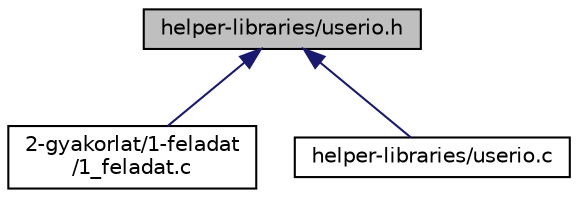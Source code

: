 digraph "helper-libraries/userio.h"
{
 // LATEX_PDF_SIZE
  edge [fontname="Helvetica",fontsize="10",labelfontname="Helvetica",labelfontsize="10"];
  node [fontname="Helvetica",fontsize="10",shape=record];
  Node1 [label="helper-libraries/userio.h",height=0.2,width=0.4,color="black", fillcolor="grey75", style="filled", fontcolor="black",tooltip=" "];
  Node1 -> Node2 [dir="back",color="midnightblue",fontsize="10",style="solid",fontname="Helvetica"];
  Node2 [label="2-gyakorlat/1-feladat\l/1_feladat.c",height=0.2,width=0.4,color="black", fillcolor="white", style="filled",URL="$df/d82/2-gyakorlat_21-feladat_21__feladat_8c.html",tooltip=" "];
  Node1 -> Node3 [dir="back",color="midnightblue",fontsize="10",style="solid",fontname="Helvetica"];
  Node3 [label="helper-libraries/userio.c",height=0.2,width=0.4,color="black", fillcolor="white", style="filled",URL="$d0/d30/userio_8c.html",tooltip=" "];
}
